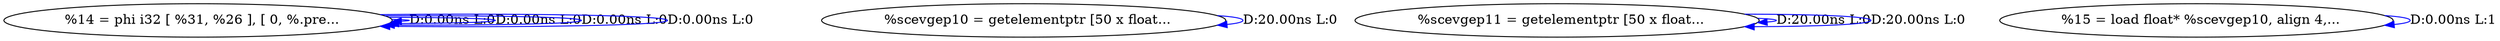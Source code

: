 digraph {
Node0x25d6af0[label="  %14 = phi i32 [ %31, %26 ], [ 0, %.pre..."];
Node0x25d6af0 -> Node0x25d6af0[label="D:0.00ns L:0",color=blue];
Node0x25d6af0 -> Node0x25d6af0[label="D:0.00ns L:0",color=blue];
Node0x25d6af0 -> Node0x25d6af0[label="D:0.00ns L:0",color=blue];
Node0x25d6af0 -> Node0x25d6af0[label="D:0.00ns L:0",color=blue];
Node0x25d6bd0[label="  %scevgep10 = getelementptr [50 x float..."];
Node0x25d6bd0 -> Node0x25d6bd0[label="D:20.00ns L:0",color=blue];
Node0x25d6cb0[label="  %scevgep11 = getelementptr [50 x float..."];
Node0x25d6cb0 -> Node0x25d6cb0[label="D:20.00ns L:0",color=blue];
Node0x25d6cb0 -> Node0x25d6cb0[label="D:20.00ns L:0",color=blue];
Node0x25d6f50[label="  %15 = load float* %scevgep10, align 4,..."];
Node0x25d6f50 -> Node0x25d6f50[label="D:0.00ns L:1",color=blue];
}
